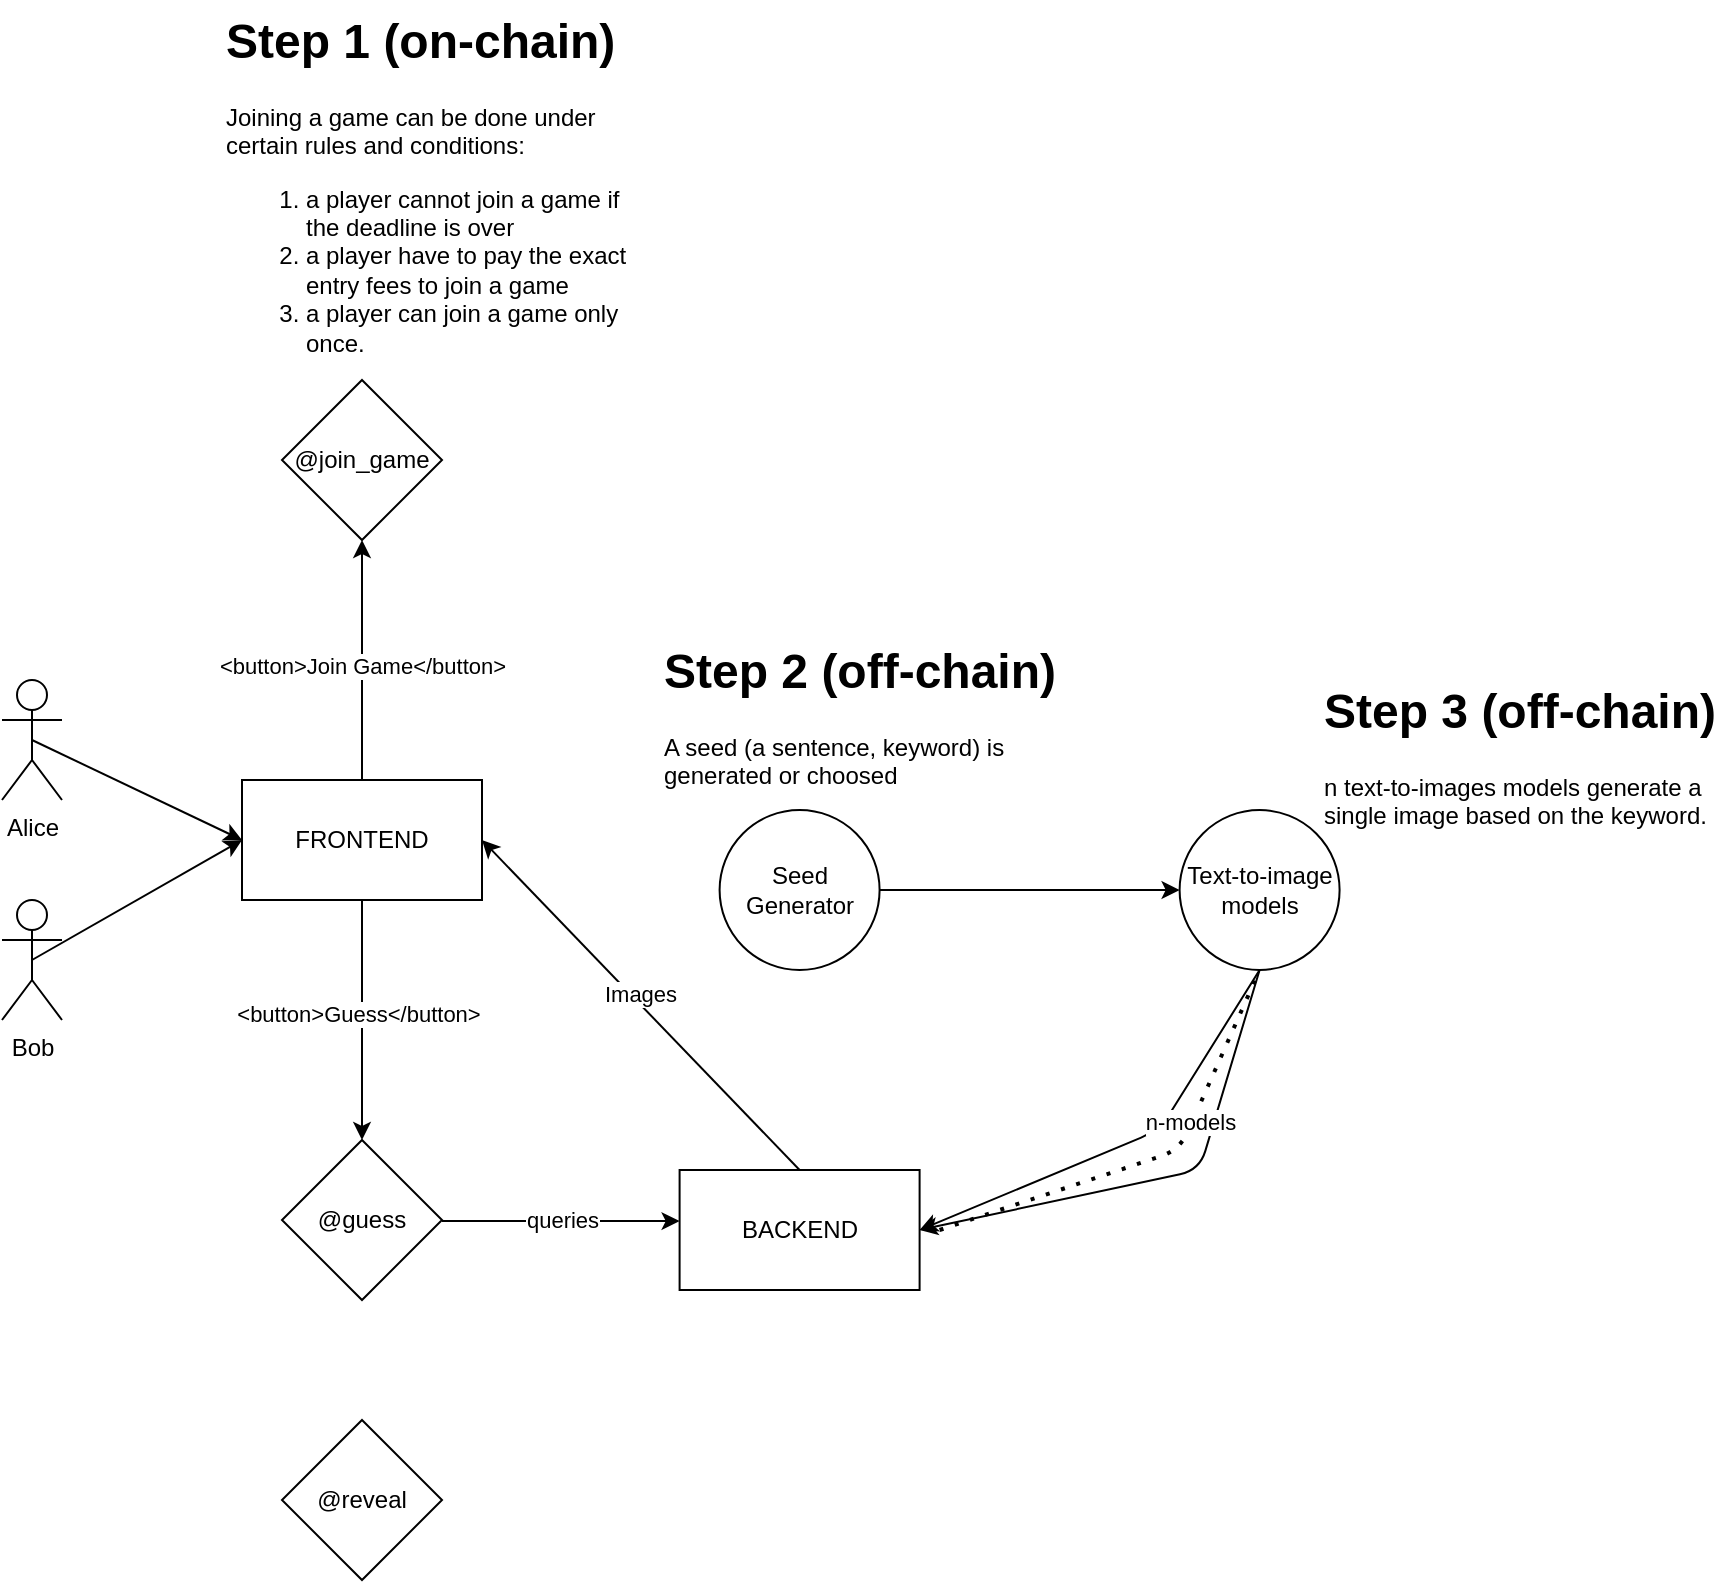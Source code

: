 <mxfile>
    <diagram id="GcYLn0UCIWGT01avuVUq" name="Page-1">
        <mxGraphModel dx="1749" dy="876" grid="1" gridSize="10" guides="1" tooltips="1" connect="1" arrows="1" fold="1" page="1" pageScale="1" pageWidth="850" pageHeight="1100" math="0" shadow="0">
            <root>
                <mxCell id="0"/>
                <mxCell id="1" parent="0"/>
                <mxCell id="2" value="FRONTEND" style="rounded=0;whiteSpace=wrap;html=1;" parent="1" vertex="1">
                    <mxGeometry x="20" y="480" width="120" height="60" as="geometry"/>
                </mxCell>
                <mxCell id="3" value="BACKEND" style="rounded=0;whiteSpace=wrap;html=1;" parent="1" vertex="1">
                    <mxGeometry x="238.8" y="675" width="120" height="60" as="geometry"/>
                </mxCell>
                <mxCell id="4" value="Seed Generator" style="ellipse;whiteSpace=wrap;html=1;aspect=fixed;" parent="1" vertex="1">
                    <mxGeometry x="258.8" y="495" width="80" height="80" as="geometry"/>
                </mxCell>
                <mxCell id="6" value="Text-to-image models" style="ellipse;whiteSpace=wrap;html=1;aspect=fixed;" parent="1" vertex="1">
                    <mxGeometry x="488.8" y="495" width="80" height="80" as="geometry"/>
                </mxCell>
                <mxCell id="9" value="" style="endArrow=classic;html=1;exitX=1;exitY=0.5;exitDx=0;exitDy=0;entryX=0;entryY=0.5;entryDx=0;entryDy=0;" parent="1" source="4" target="6" edge="1">
                    <mxGeometry width="50" height="50" relative="1" as="geometry">
                        <mxPoint x="358.8" y="685" as="sourcePoint"/>
                        <mxPoint x="408.8" y="635" as="targetPoint"/>
                        <Array as="points"/>
                    </mxGeometry>
                </mxCell>
                <mxCell id="11" value="" style="endArrow=classic;html=1;exitX=0.5;exitY=1;exitDx=0;exitDy=0;entryX=1;entryY=0.5;entryDx=0;entryDy=0;" parent="1" source="6" target="3" edge="1">
                    <mxGeometry width="50" height="50" relative="1" as="geometry">
                        <mxPoint x="358.8" y="685" as="sourcePoint"/>
                        <mxPoint x="408.8" y="635" as="targetPoint"/>
                        <Array as="points">
                            <mxPoint x="478.8" y="655"/>
                        </Array>
                    </mxGeometry>
                </mxCell>
                <mxCell id="13" value="" style="endArrow=classic;html=1;" parent="1" edge="1">
                    <mxGeometry width="50" height="50" relative="1" as="geometry">
                        <mxPoint x="528.8" y="575" as="sourcePoint"/>
                        <mxPoint x="358.8" y="705" as="targetPoint"/>
                        <Array as="points">
                            <mxPoint x="498.8" y="675"/>
                        </Array>
                    </mxGeometry>
                </mxCell>
                <mxCell id="14" value="" style="endArrow=none;dashed=1;html=1;dashPattern=1 3;strokeWidth=2;" parent="1" edge="1">
                    <mxGeometry width="50" height="50" relative="1" as="geometry">
                        <mxPoint x="368.8" y="705" as="sourcePoint"/>
                        <mxPoint x="528.8" y="575" as="targetPoint"/>
                        <Array as="points">
                            <mxPoint x="488.8" y="665"/>
                        </Array>
                    </mxGeometry>
                </mxCell>
                <mxCell id="16" value="n-models" style="edgeLabel;html=1;align=center;verticalAlign=middle;resizable=0;points=[];" parent="14" vertex="1" connectable="0">
                    <mxGeometry x="0.264" y="1" relative="1" as="geometry">
                        <mxPoint as="offset"/>
                    </mxGeometry>
                </mxCell>
                <mxCell id="17" value="Alice&lt;div&gt;&lt;span style=&quot;font-family: monospace; font-size: 0px; text-align: start;&quot;&gt;%3CmxGraphModel%3E%3Croot%3E%3CmxCell%20id%3D%220%22%2F%3E%3CmxCell%20id%3D%221%22%20parent%3D%220%22%2F%3E%3CmxCell%20id%3D%222%22%20value%3D%22%22%20style%3D%22endArrow%3Dclassic%3Bhtml%3D1%3BexitX%3D0.5%3BexitY%3D1%3BexitDx%3D0%3BexitDy%3D0%3BentryX%3D1%3BentryY%3D0.5%3BentryDx%3D0%3BentryDy%3D0%3B%22%20edge%3D%221%22%20parent%3D%221%22%3E%3CmxGeometry%20width%3D%2250%22%20height%3D%2250%22%20relative%3D%221%22%20as%3D%22geometry%22%3E%3CmxPoint%20x%3D%22810%22%20y%3D%22200%22%20as%3D%22sourcePoint%22%2F%3E%3CmxPoint%20x%3D%22640%22%20y%3D%22330%22%20as%3D%22targetPoint%22%2F%3E%3CArray%20as%3D%22points%22%3E%3CmxPoint%20x%3D%22760%22%20y%3D%22280%22%2F%3E%3C%2FArray%3E%3C%2FmxGeometry%3E%3C%2FmxCell%3E%3C%2Froot%3E%3C%2FmxGraphModel%3E&lt;/span&gt;&lt;/div&gt;" style="shape=umlActor;verticalLabelPosition=bottom;verticalAlign=top;html=1;outlineConnect=0;" parent="1" vertex="1">
                    <mxGeometry x="-100" y="430" width="30" height="60" as="geometry"/>
                </mxCell>
                <mxCell id="18" value="Bob&lt;div&gt;&lt;br&gt;&lt;/div&gt;" style="shape=umlActor;verticalLabelPosition=bottom;verticalAlign=top;html=1;outlineConnect=0;" parent="1" vertex="1">
                    <mxGeometry x="-100" y="540" width="30" height="60" as="geometry"/>
                </mxCell>
                <mxCell id="23" value="&lt;h1 style=&quot;margin-top: 0px;&quot;&gt;Step 2 (off-chain)&lt;/h1&gt;&lt;p&gt;A seed (a sentence, keyword) is generated or choosed&amp;nbsp;&lt;/p&gt;" style="text;html=1;whiteSpace=wrap;overflow=hidden;rounded=0;" parent="1" vertex="1">
                    <mxGeometry x="228.8" y="405" width="210" height="120" as="geometry"/>
                </mxCell>
                <mxCell id="24" value="&lt;h1 style=&quot;margin-top: 0px;&quot;&gt;Step 3 (off-chain)&lt;/h1&gt;&lt;p&gt;n text-to-images models generate a single image based on the keyword.&lt;/p&gt;" style="text;html=1;whiteSpace=wrap;overflow=hidden;rounded=0;" parent="1" vertex="1">
                    <mxGeometry x="558.8" y="425" width="200" height="120" as="geometry"/>
                </mxCell>
                <mxCell id="25" value="" style="endArrow=classic;html=1;exitX=1.01;exitY=0.426;exitDx=0;exitDy=0;exitPerimeter=0;entryX=0;entryY=0.426;entryDx=0;entryDy=0;entryPerimeter=0;" parent="1" target="3" edge="1">
                    <mxGeometry width="50" height="50" relative="1" as="geometry">
                        <mxPoint x="120.0" y="700.56" as="sourcePoint"/>
                        <mxPoint x="228.8" y="645" as="targetPoint"/>
                    </mxGeometry>
                </mxCell>
                <mxCell id="26" value="queries" style="edgeLabel;html=1;align=center;verticalAlign=middle;resizable=0;points=[];" parent="25" vertex="1" connectable="0">
                    <mxGeometry x="0.002" y="1" relative="1" as="geometry">
                        <mxPoint as="offset"/>
                    </mxGeometry>
                </mxCell>
                <mxCell id="28" value="@join_game" style="rhombus;whiteSpace=wrap;html=1;" parent="1" vertex="1">
                    <mxGeometry x="40" y="280" width="80" height="80" as="geometry"/>
                </mxCell>
                <mxCell id="29" value="" style="endArrow=classic;html=1;exitX=0.5;exitY=0.5;exitDx=0;exitDy=0;exitPerimeter=0;" parent="1" source="17" edge="1">
                    <mxGeometry width="50" height="50" relative="1" as="geometry">
                        <mxPoint x="70" y="370" as="sourcePoint"/>
                        <mxPoint x="20" y="510" as="targetPoint"/>
                    </mxGeometry>
                </mxCell>
                <mxCell id="30" value="" style="endArrow=classic;html=1;exitX=0.5;exitY=0.5;exitDx=0;exitDy=0;exitPerimeter=0;entryX=0;entryY=0.5;entryDx=0;entryDy=0;" parent="1" source="18" target="2" edge="1">
                    <mxGeometry width="50" height="50" relative="1" as="geometry">
                        <mxPoint x="-40" y="420" as="sourcePoint"/>
                        <mxPoint x="40" y="330" as="targetPoint"/>
                    </mxGeometry>
                </mxCell>
                <mxCell id="31" value="&lt;h1 style=&quot;margin-top: 0px;&quot;&gt;Step 1 (on-chain)&lt;/h1&gt;&lt;p&gt;Joining a game can be done under certain rules and conditions:&lt;/p&gt;&lt;p&gt;&lt;/p&gt;&lt;ol&gt;&lt;li&gt;a player cannot join a game if the deadline is over&lt;/li&gt;&lt;li&gt;a player have to pay the exact entry fees to join a game&lt;/li&gt;&lt;li&gt;a player can join a game only once.&lt;/li&gt;&lt;/ol&gt;&lt;p&gt;&lt;/p&gt;" style="text;html=1;whiteSpace=wrap;overflow=hidden;rounded=0;" parent="1" vertex="1">
                    <mxGeometry x="10" y="90" width="210" height="180" as="geometry"/>
                </mxCell>
                <mxCell id="32" value="@guess" style="rhombus;whiteSpace=wrap;html=1;" parent="1" vertex="1">
                    <mxGeometry x="40" y="660" width="80" height="80" as="geometry"/>
                </mxCell>
                <mxCell id="37" value="" style="endArrow=classic;html=1;entryX=0.5;entryY=1;entryDx=0;entryDy=0;" parent="1" target="28" edge="1">
                    <mxGeometry width="50" height="50" relative="1" as="geometry">
                        <mxPoint x="80" y="480" as="sourcePoint"/>
                        <mxPoint x="130" y="430" as="targetPoint"/>
                    </mxGeometry>
                </mxCell>
                <mxCell id="38" value="&amp;lt;button&amp;gt;Join Game&amp;lt;/button&amp;gt;" style="edgeLabel;html=1;align=center;verticalAlign=middle;resizable=0;points=[];" parent="37" vertex="1" connectable="0">
                    <mxGeometry x="-0.038" relative="1" as="geometry">
                        <mxPoint as="offset"/>
                    </mxGeometry>
                </mxCell>
                <mxCell id="39" value="" style="endArrow=classic;html=1;exitX=0.5;exitY=1;exitDx=0;exitDy=0;entryX=0.5;entryY=0;entryDx=0;entryDy=0;" parent="1" source="2" target="32" edge="1">
                    <mxGeometry width="50" height="50" relative="1" as="geometry">
                        <mxPoint x="280" y="550" as="sourcePoint"/>
                        <mxPoint x="330" y="500" as="targetPoint"/>
                    </mxGeometry>
                </mxCell>
                <mxCell id="40" value="&amp;lt;button&amp;gt;Guess&amp;lt;/button&amp;gt;" style="edgeLabel;html=1;align=center;verticalAlign=middle;resizable=0;points=[];" parent="39" vertex="1" connectable="0">
                    <mxGeometry x="-0.05" y="-2" relative="1" as="geometry">
                        <mxPoint as="offset"/>
                    </mxGeometry>
                </mxCell>
                <mxCell id="41" value="" style="endArrow=classic;html=1;exitX=0.5;exitY=0;exitDx=0;exitDy=0;entryX=1;entryY=0.5;entryDx=0;entryDy=0;" edge="1" parent="1" source="3" target="2">
                    <mxGeometry width="50" height="50" relative="1" as="geometry">
                        <mxPoint x="200" y="690" as="sourcePoint"/>
                        <mxPoint x="250" y="640" as="targetPoint"/>
                    </mxGeometry>
                </mxCell>
                <mxCell id="42" value="Images" style="edgeLabel;html=1;align=center;verticalAlign=middle;resizable=0;points=[];" vertex="1" connectable="0" parent="41">
                    <mxGeometry x="0.034" y="-4" relative="1" as="geometry">
                        <mxPoint x="-1" as="offset"/>
                    </mxGeometry>
                </mxCell>
                <mxCell id="43" value="@reveal" style="rhombus;whiteSpace=wrap;html=1;" vertex="1" parent="1">
                    <mxGeometry x="40" y="800" width="80" height="80" as="geometry"/>
                </mxCell>
            </root>
        </mxGraphModel>
    </diagram>
</mxfile>